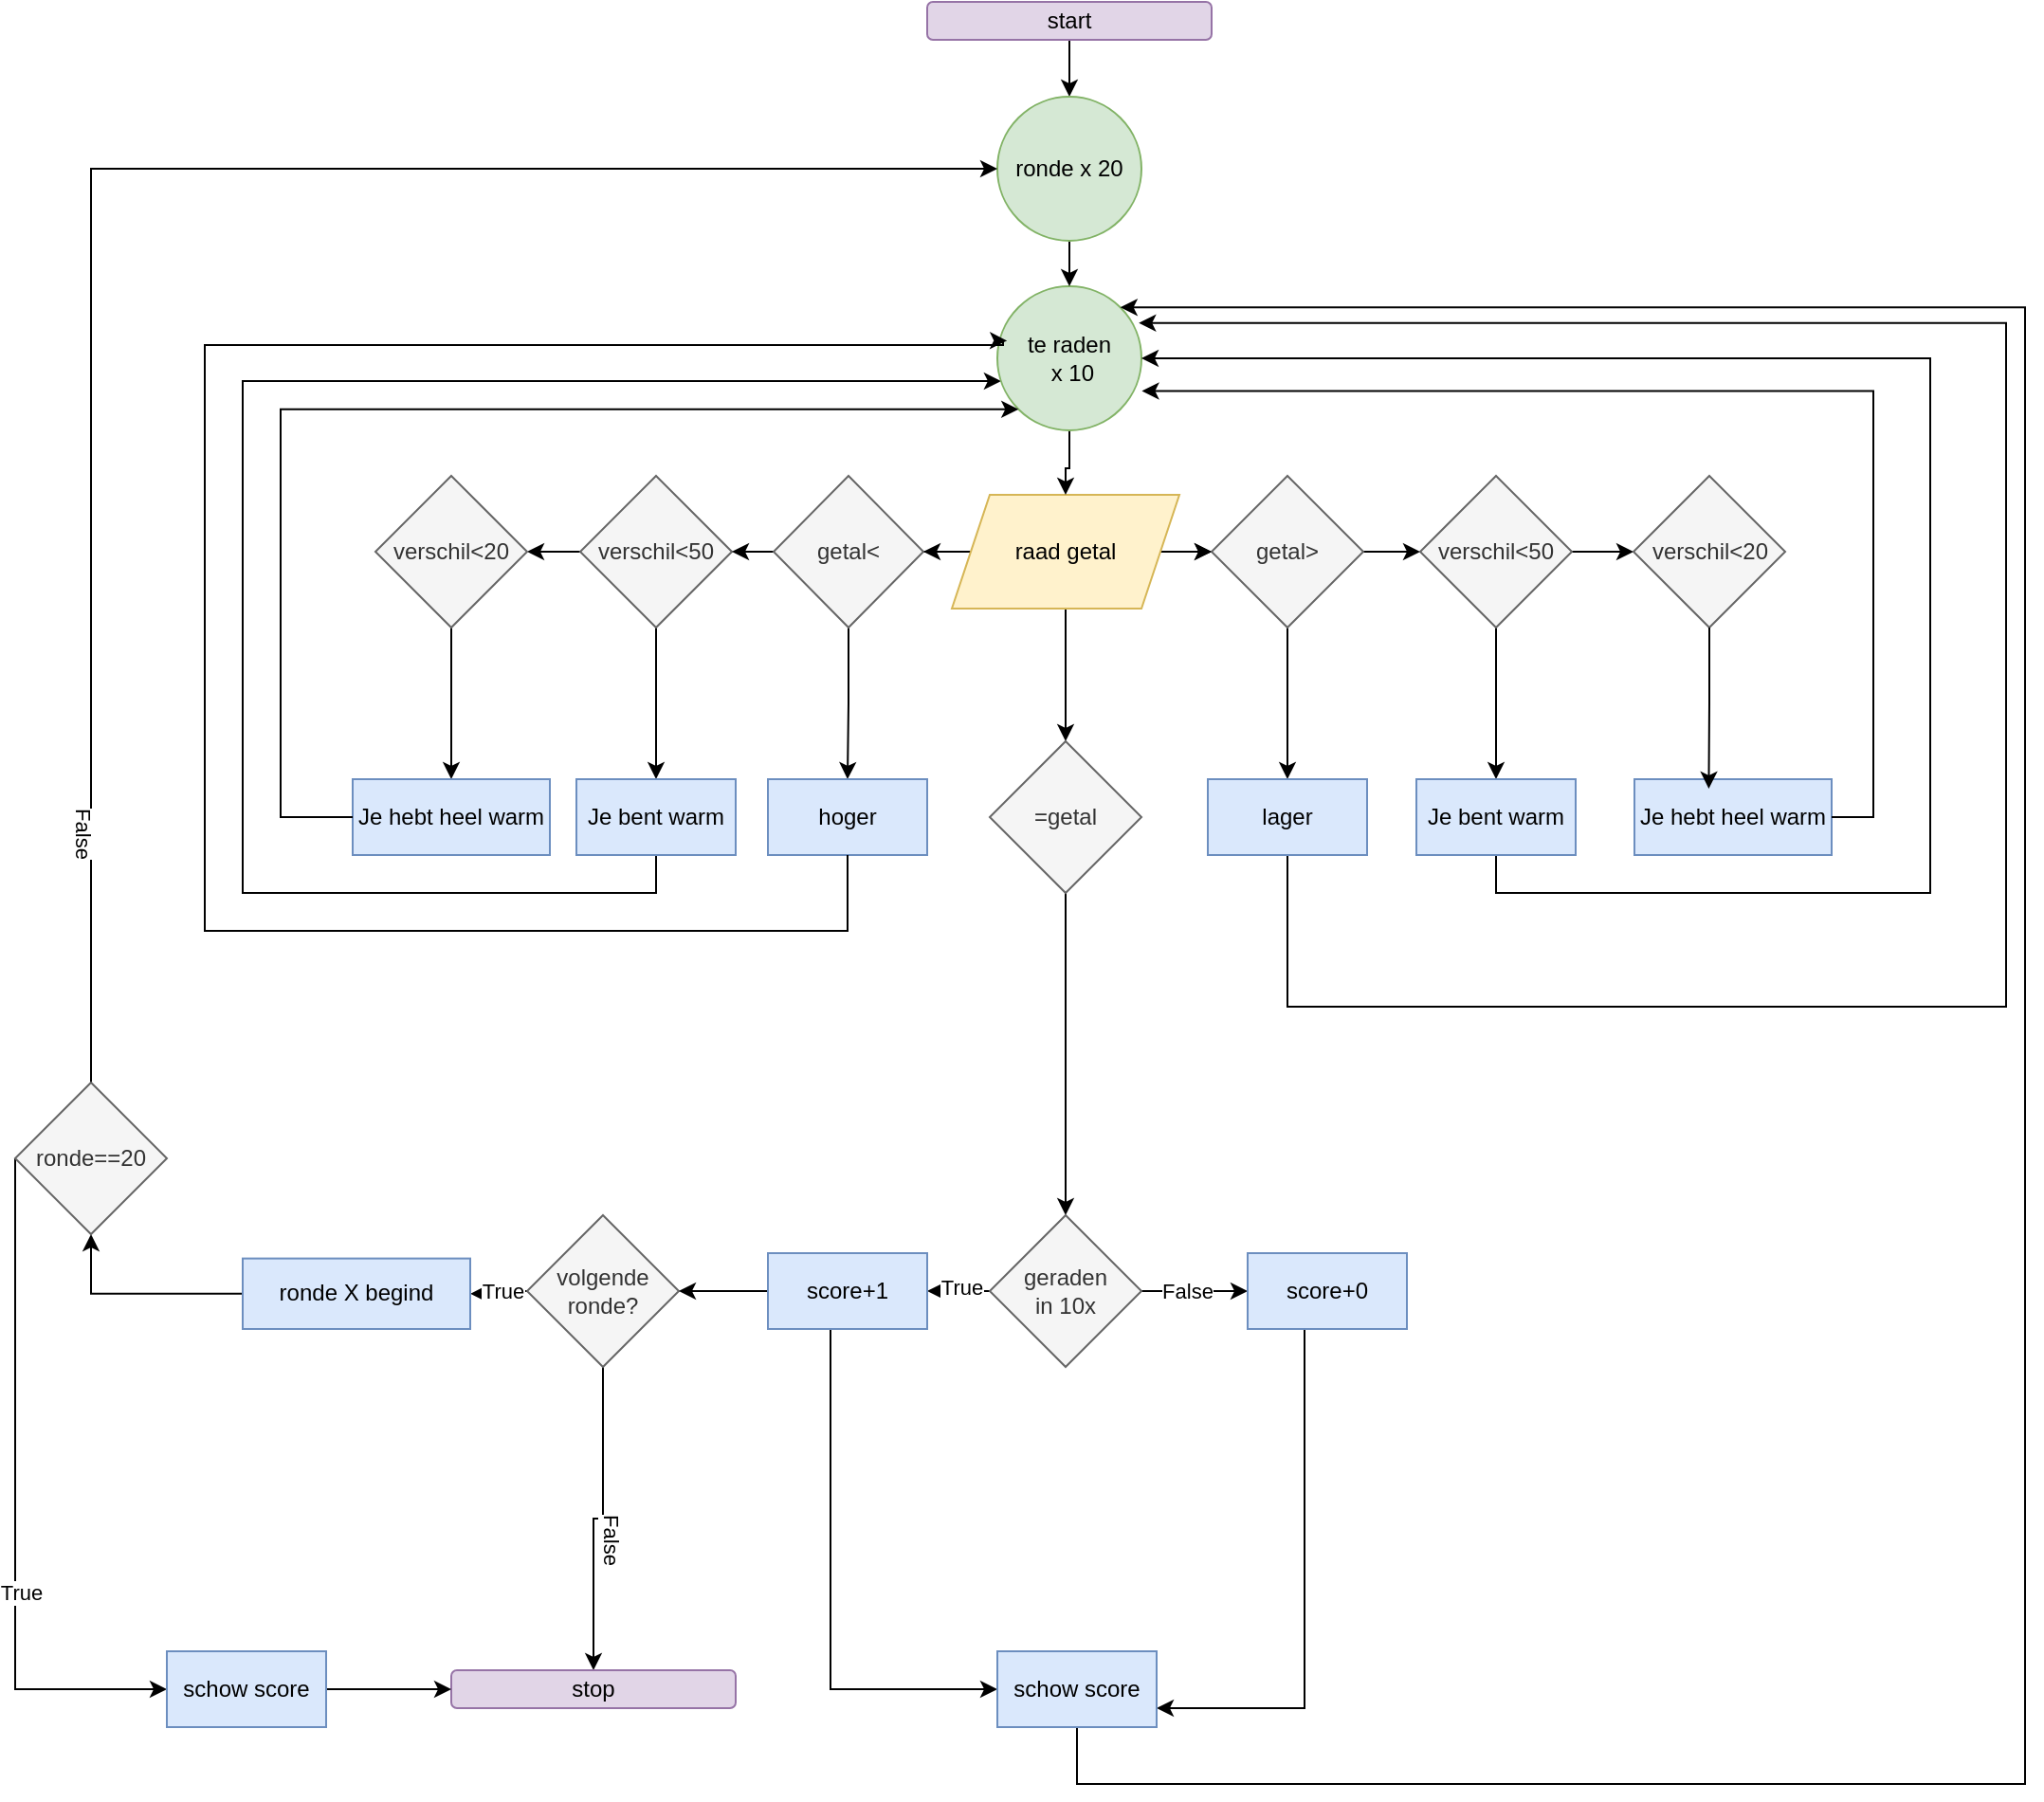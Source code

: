 <mxfile version="25.0.3">
  <diagram id="C5RBs43oDa-KdzZeNtuy" name="Page-1">
    <mxGraphModel dx="2145" dy="1834" grid="1" gridSize="10" guides="1" tooltips="1" connect="1" arrows="1" fold="1" page="1" pageScale="1" pageWidth="827" pageHeight="1169" math="0" shadow="0">
      <root>
        <mxCell id="WIyWlLk6GJQsqaUBKTNV-0" />
        <mxCell id="WIyWlLk6GJQsqaUBKTNV-1" parent="WIyWlLk6GJQsqaUBKTNV-0" />
        <mxCell id="KDLQE4XaWD7OK8qfp_su-111" style="edgeStyle=orthogonalEdgeStyle;rounded=0;orthogonalLoop=1;jettySize=auto;html=1;" parent="WIyWlLk6GJQsqaUBKTNV-1" source="KDLQE4XaWD7OK8qfp_su-1" target="KDLQE4XaWD7OK8qfp_su-89" edge="1">
          <mxGeometry relative="1" as="geometry" />
        </mxCell>
        <mxCell id="KDLQE4XaWD7OK8qfp_su-1" value="start" style="rounded=1;whiteSpace=wrap;html=1;fillColor=#e1d5e7;strokeColor=#9673a6;" parent="WIyWlLk6GJQsqaUBKTNV-1" vertex="1">
          <mxGeometry x="41" y="-120" width="150" height="20" as="geometry" />
        </mxCell>
        <mxCell id="KDLQE4XaWD7OK8qfp_su-8" style="edgeStyle=orthogonalEdgeStyle;rounded=0;orthogonalLoop=1;jettySize=auto;html=1;entryX=0;entryY=0.5;entryDx=0;entryDy=0;" parent="WIyWlLk6GJQsqaUBKTNV-1" source="KDLQE4XaWD7OK8qfp_su-6" target="KDLQE4XaWD7OK8qfp_su-10" edge="1">
          <mxGeometry relative="1" as="geometry">
            <mxPoint x="290" y="170" as="targetPoint" />
          </mxGeometry>
        </mxCell>
        <mxCell id="KDLQE4XaWD7OK8qfp_su-9" style="edgeStyle=orthogonalEdgeStyle;rounded=0;orthogonalLoop=1;jettySize=auto;html=1;" parent="WIyWlLk6GJQsqaUBKTNV-1" source="KDLQE4XaWD7OK8qfp_su-6" target="KDLQE4XaWD7OK8qfp_su-10" edge="1">
          <mxGeometry relative="1" as="geometry">
            <mxPoint x="-50" y="170" as="targetPoint" />
          </mxGeometry>
        </mxCell>
        <mxCell id="KDLQE4XaWD7OK8qfp_su-13" style="edgeStyle=orthogonalEdgeStyle;rounded=0;orthogonalLoop=1;jettySize=auto;html=1;entryX=1;entryY=0.5;entryDx=0;entryDy=0;" parent="WIyWlLk6GJQsqaUBKTNV-1" source="KDLQE4XaWD7OK8qfp_su-6" target="KDLQE4XaWD7OK8qfp_su-34" edge="1">
          <mxGeometry relative="1" as="geometry">
            <mxPoint x="20" y="170" as="targetPoint" />
          </mxGeometry>
        </mxCell>
        <mxCell id="KDLQE4XaWD7OK8qfp_su-15" style="edgeStyle=orthogonalEdgeStyle;rounded=0;orthogonalLoop=1;jettySize=auto;html=1;" parent="WIyWlLk6GJQsqaUBKTNV-1" source="KDLQE4XaWD7OK8qfp_su-6" target="KDLQE4XaWD7OK8qfp_su-18" edge="1">
          <mxGeometry relative="1" as="geometry">
            <mxPoint x="120" y="250" as="targetPoint" />
            <Array as="points">
              <mxPoint x="114" y="290" />
              <mxPoint x="114" y="290" />
            </Array>
          </mxGeometry>
        </mxCell>
        <mxCell id="KDLQE4XaWD7OK8qfp_su-6" value="raad getal" style="shape=parallelogram;perimeter=parallelogramPerimeter;whiteSpace=wrap;html=1;fixedSize=1;fillColor=#fff2cc;strokeColor=#d6b656;" parent="WIyWlLk6GJQsqaUBKTNV-1" vertex="1">
          <mxGeometry x="54" y="140" width="120" height="60" as="geometry" />
        </mxCell>
        <mxCell id="KDLQE4XaWD7OK8qfp_su-24" style="edgeStyle=orthogonalEdgeStyle;rounded=0;orthogonalLoop=1;jettySize=auto;html=1;entryX=0.5;entryY=0;entryDx=0;entryDy=0;" parent="WIyWlLk6GJQsqaUBKTNV-1" source="KDLQE4XaWD7OK8qfp_su-10" target="KDLQE4XaWD7OK8qfp_su-68" edge="1">
          <mxGeometry relative="1" as="geometry">
            <mxPoint x="280" y="270" as="targetPoint" />
          </mxGeometry>
        </mxCell>
        <mxCell id="-vnfHx7Rx2fp_vV4L5cH-29" style="edgeStyle=orthogonalEdgeStyle;rounded=0;orthogonalLoop=1;jettySize=auto;html=1;" edge="1" parent="WIyWlLk6GJQsqaUBKTNV-1" source="KDLQE4XaWD7OK8qfp_su-10" target="-vnfHx7Rx2fp_vV4L5cH-27">
          <mxGeometry relative="1" as="geometry" />
        </mxCell>
        <mxCell id="KDLQE4XaWD7OK8qfp_su-10" value="getal&amp;gt;" style="rhombus;whiteSpace=wrap;html=1;fillColor=#f5f5f5;fontColor=#333333;strokeColor=#666666;" parent="WIyWlLk6GJQsqaUBKTNV-1" vertex="1">
          <mxGeometry x="191" y="130" width="80" height="80" as="geometry" />
        </mxCell>
        <mxCell id="KDLQE4XaWD7OK8qfp_su-28" style="edgeStyle=orthogonalEdgeStyle;rounded=0;orthogonalLoop=1;jettySize=auto;html=1;entryX=0.5;entryY=0;entryDx=0;entryDy=0;" parent="WIyWlLk6GJQsqaUBKTNV-1" source="KDLQE4XaWD7OK8qfp_su-14" target="KDLQE4XaWD7OK8qfp_su-27" edge="1">
          <mxGeometry relative="1" as="geometry" />
        </mxCell>
        <mxCell id="KDLQE4XaWD7OK8qfp_su-31" style="edgeStyle=orthogonalEdgeStyle;rounded=0;orthogonalLoop=1;jettySize=auto;html=1;entryX=1;entryY=0.5;entryDx=0;entryDy=0;" parent="WIyWlLk6GJQsqaUBKTNV-1" source="KDLQE4XaWD7OK8qfp_su-14" target="KDLQE4XaWD7OK8qfp_su-30" edge="1">
          <mxGeometry relative="1" as="geometry" />
        </mxCell>
        <mxCell id="KDLQE4XaWD7OK8qfp_su-14" value="verschil&amp;lt;50" style="rhombus;whiteSpace=wrap;html=1;fillColor=#f5f5f5;fontColor=#333333;strokeColor=#666666;" parent="WIyWlLk6GJQsqaUBKTNV-1" vertex="1">
          <mxGeometry x="-142" y="130" width="80" height="80" as="geometry" />
        </mxCell>
        <mxCell id="KDLQE4XaWD7OK8qfp_su-49" style="edgeStyle=orthogonalEdgeStyle;rounded=0;orthogonalLoop=1;jettySize=auto;html=1;exitX=0;exitY=0.5;exitDx=0;exitDy=0;entryX=1;entryY=0.5;entryDx=0;entryDy=0;" parent="WIyWlLk6GJQsqaUBKTNV-1" source="KDLQE4XaWD7OK8qfp_su-73" target="KDLQE4XaWD7OK8qfp_su-80" edge="1">
          <mxGeometry relative="1" as="geometry">
            <mxPoint x="54.0" y="652.8" as="sourcePoint" />
            <mxPoint x="30" y="653" as="targetPoint" />
          </mxGeometry>
        </mxCell>
        <mxCell id="KDLQE4XaWD7OK8qfp_su-79" value="True" style="edgeLabel;html=1;align=center;verticalAlign=middle;resizable=0;points=[];" parent="KDLQE4XaWD7OK8qfp_su-49" vertex="1" connectable="0">
          <mxGeometry x="-0.094" y="-2" relative="1" as="geometry">
            <mxPoint as="offset" />
          </mxGeometry>
        </mxCell>
        <mxCell id="KDLQE4XaWD7OK8qfp_su-78" style="edgeStyle=orthogonalEdgeStyle;rounded=0;orthogonalLoop=1;jettySize=auto;html=1;entryX=0.5;entryY=0;entryDx=0;entryDy=0;" parent="WIyWlLk6GJQsqaUBKTNV-1" source="KDLQE4XaWD7OK8qfp_su-18" target="KDLQE4XaWD7OK8qfp_su-73" edge="1">
          <mxGeometry relative="1" as="geometry">
            <mxPoint x="114" y="530" as="targetPoint" />
          </mxGeometry>
        </mxCell>
        <mxCell id="KDLQE4XaWD7OK8qfp_su-18" value="=getal" style="rhombus;whiteSpace=wrap;html=1;fillColor=#f5f5f5;fontColor=#333333;strokeColor=#666666;" parent="WIyWlLk6GJQsqaUBKTNV-1" vertex="1">
          <mxGeometry x="74" y="270" width="80" height="80" as="geometry" />
        </mxCell>
        <mxCell id="KDLQE4XaWD7OK8qfp_su-45" style="edgeStyle=orthogonalEdgeStyle;rounded=0;orthogonalLoop=1;jettySize=auto;html=1;" parent="WIyWlLk6GJQsqaUBKTNV-1" source="KDLQE4XaWD7OK8qfp_su-27" target="KDLQE4XaWD7OK8qfp_su-39" edge="1">
          <mxGeometry relative="1" as="geometry">
            <mxPoint x="-350" y="-30" as="targetPoint" />
            <Array as="points">
              <mxPoint x="-102" y="350" />
              <mxPoint x="-320" y="350" />
              <mxPoint x="-320" y="80" />
            </Array>
          </mxGeometry>
        </mxCell>
        <mxCell id="KDLQE4XaWD7OK8qfp_su-27" value="Je bent warm" style="rounded=0;whiteSpace=wrap;html=1;fillColor=#dae8fc;strokeColor=#6c8ebf;" parent="WIyWlLk6GJQsqaUBKTNV-1" vertex="1">
          <mxGeometry x="-144" y="290" width="84" height="40" as="geometry" />
        </mxCell>
        <mxCell id="KDLQE4XaWD7OK8qfp_su-33" style="edgeStyle=orthogonalEdgeStyle;rounded=0;orthogonalLoop=1;jettySize=auto;html=1;" parent="WIyWlLk6GJQsqaUBKTNV-1" source="KDLQE4XaWD7OK8qfp_su-30" target="KDLQE4XaWD7OK8qfp_su-32" edge="1">
          <mxGeometry relative="1" as="geometry" />
        </mxCell>
        <mxCell id="KDLQE4XaWD7OK8qfp_su-30" value="verschil&amp;lt;20" style="rhombus;whiteSpace=wrap;html=1;fillColor=#f5f5f5;fontColor=#333333;strokeColor=#666666;" parent="WIyWlLk6GJQsqaUBKTNV-1" vertex="1">
          <mxGeometry x="-250" y="130" width="80" height="80" as="geometry" />
        </mxCell>
        <mxCell id="KDLQE4XaWD7OK8qfp_su-32" value="Je hebt heel warm" style="rounded=0;whiteSpace=wrap;html=1;fillColor=#dae8fc;strokeColor=#6c8ebf;" parent="WIyWlLk6GJQsqaUBKTNV-1" vertex="1">
          <mxGeometry x="-262" y="290" width="104" height="40" as="geometry" />
        </mxCell>
        <mxCell id="KDLQE4XaWD7OK8qfp_su-36" style="edgeStyle=orthogonalEdgeStyle;rounded=0;orthogonalLoop=1;jettySize=auto;html=1;entryX=0.5;entryY=0;entryDx=0;entryDy=0;" parent="WIyWlLk6GJQsqaUBKTNV-1" source="KDLQE4XaWD7OK8qfp_su-34" target="KDLQE4XaWD7OK8qfp_su-35" edge="1">
          <mxGeometry relative="1" as="geometry" />
        </mxCell>
        <mxCell id="KDLQE4XaWD7OK8qfp_su-38" style="edgeStyle=orthogonalEdgeStyle;rounded=0;orthogonalLoop=1;jettySize=auto;html=1;entryX=1;entryY=0.5;entryDx=0;entryDy=0;" parent="WIyWlLk6GJQsqaUBKTNV-1" source="KDLQE4XaWD7OK8qfp_su-34" target="KDLQE4XaWD7OK8qfp_su-14" edge="1">
          <mxGeometry relative="1" as="geometry">
            <mxPoint x="-80" y="170" as="targetPoint" />
          </mxGeometry>
        </mxCell>
        <mxCell id="KDLQE4XaWD7OK8qfp_su-34" value="getal&amp;lt;" style="rhombus;whiteSpace=wrap;html=1;fillColor=#f5f5f5;fontColor=#333333;strokeColor=#666666;" parent="WIyWlLk6GJQsqaUBKTNV-1" vertex="1">
          <mxGeometry x="-40" y="130" width="79" height="80" as="geometry" />
        </mxCell>
        <mxCell id="KDLQE4XaWD7OK8qfp_su-35" value="hoger" style="rounded=0;whiteSpace=wrap;html=1;fillColor=#dae8fc;strokeColor=#6c8ebf;" parent="WIyWlLk6GJQsqaUBKTNV-1" vertex="1">
          <mxGeometry x="-43" y="290" width="84" height="40" as="geometry" />
        </mxCell>
        <mxCell id="KDLQE4XaWD7OK8qfp_su-40" style="edgeStyle=orthogonalEdgeStyle;rounded=0;orthogonalLoop=1;jettySize=auto;html=1;entryX=0.5;entryY=0;entryDx=0;entryDy=0;" parent="WIyWlLk6GJQsqaUBKTNV-1" source="KDLQE4XaWD7OK8qfp_su-39" target="KDLQE4XaWD7OK8qfp_su-6" edge="1">
          <mxGeometry relative="1" as="geometry" />
        </mxCell>
        <mxCell id="KDLQE4XaWD7OK8qfp_su-39" value="&lt;div&gt;te raden&lt;/div&gt;&lt;div&gt;&amp;nbsp;x 10&lt;/div&gt;" style="ellipse;whiteSpace=wrap;html=1;aspect=fixed;fillColor=#d5e8d4;strokeColor=#82b366;" parent="WIyWlLk6GJQsqaUBKTNV-1" vertex="1">
          <mxGeometry x="78" y="30" width="76" height="76" as="geometry" />
        </mxCell>
        <mxCell id="KDLQE4XaWD7OK8qfp_su-41" style="edgeStyle=orthogonalEdgeStyle;rounded=0;orthogonalLoop=1;jettySize=auto;html=1;entryX=0;entryY=1;entryDx=0;entryDy=0;" parent="WIyWlLk6GJQsqaUBKTNV-1" source="KDLQE4XaWD7OK8qfp_su-32" target="KDLQE4XaWD7OK8qfp_su-39" edge="1">
          <mxGeometry relative="1" as="geometry">
            <mxPoint x="-20" y="80" as="targetPoint" />
            <Array as="points">
              <mxPoint x="-300" y="310" />
              <mxPoint x="-300" y="95" />
            </Array>
          </mxGeometry>
        </mxCell>
        <mxCell id="KDLQE4XaWD7OK8qfp_su-51" style="edgeStyle=orthogonalEdgeStyle;rounded=0;orthogonalLoop=1;jettySize=auto;html=1;entryX=0.5;entryY=0;entryDx=0;entryDy=0;" parent="WIyWlLk6GJQsqaUBKTNV-1" source="KDLQE4XaWD7OK8qfp_su-46" target="KDLQE4XaWD7OK8qfp_su-53" edge="1">
          <mxGeometry relative="1" as="geometry">
            <mxPoint x="-40" y="790" as="targetPoint" />
          </mxGeometry>
        </mxCell>
        <mxCell id="KDLQE4XaWD7OK8qfp_su-52" value="False" style="edgeLabel;html=1;align=center;verticalAlign=middle;resizable=0;points=[];rotation=90;" parent="KDLQE4XaWD7OK8qfp_su-51" vertex="1" connectable="0">
          <mxGeometry x="0.107" y="2" relative="1" as="geometry">
            <mxPoint x="8" y="4" as="offset" />
          </mxGeometry>
        </mxCell>
        <mxCell id="KDLQE4XaWD7OK8qfp_su-55" style="edgeStyle=orthogonalEdgeStyle;rounded=0;orthogonalLoop=1;jettySize=auto;html=1;entryX=1;entryY=0.5;entryDx=0;entryDy=0;" parent="WIyWlLk6GJQsqaUBKTNV-1" source="KDLQE4XaWD7OK8qfp_su-46" target="KDLQE4XaWD7OK8qfp_su-57" edge="1">
          <mxGeometry relative="1" as="geometry">
            <mxPoint x="-130" y="652.81" as="targetPoint" />
          </mxGeometry>
        </mxCell>
        <mxCell id="KDLQE4XaWD7OK8qfp_su-56" value="True" style="edgeLabel;html=1;align=center;verticalAlign=middle;resizable=0;points=[];" parent="KDLQE4XaWD7OK8qfp_su-55" vertex="1" connectable="0">
          <mxGeometry x="-0.064" y="1" relative="1" as="geometry">
            <mxPoint x="1" y="-1" as="offset" />
          </mxGeometry>
        </mxCell>
        <mxCell id="KDLQE4XaWD7OK8qfp_su-46" value="volgende ronde?" style="rhombus;whiteSpace=wrap;html=1;fillColor=#f5f5f5;fontColor=#333333;strokeColor=#666666;" parent="WIyWlLk6GJQsqaUBKTNV-1" vertex="1">
          <mxGeometry x="-170" y="520" width="80" height="80" as="geometry" />
        </mxCell>
        <mxCell id="KDLQE4XaWD7OK8qfp_su-53" value="stop" style="rounded=1;whiteSpace=wrap;html=1;fillColor=#e1d5e7;strokeColor=#9673a6;" parent="WIyWlLk6GJQsqaUBKTNV-1" vertex="1">
          <mxGeometry x="-210" y="760" width="150" height="20" as="geometry" />
        </mxCell>
        <mxCell id="KDLQE4XaWD7OK8qfp_su-114" style="edgeStyle=orthogonalEdgeStyle;rounded=0;orthogonalLoop=1;jettySize=auto;html=1;entryX=0.5;entryY=1;entryDx=0;entryDy=0;" parent="WIyWlLk6GJQsqaUBKTNV-1" source="KDLQE4XaWD7OK8qfp_su-57" target="KDLQE4XaWD7OK8qfp_su-113" edge="1">
          <mxGeometry relative="1" as="geometry" />
        </mxCell>
        <mxCell id="KDLQE4XaWD7OK8qfp_su-57" value="ronde X begind" style="rounded=0;whiteSpace=wrap;html=1;fillColor=#dae8fc;strokeColor=#6c8ebf;" parent="WIyWlLk6GJQsqaUBKTNV-1" vertex="1">
          <mxGeometry x="-320" y="542.81" width="120" height="37.19" as="geometry" />
        </mxCell>
        <mxCell id="KDLQE4XaWD7OK8qfp_su-59" style="edgeStyle=orthogonalEdgeStyle;rounded=0;orthogonalLoop=1;jettySize=auto;html=1;entryX=0.067;entryY=0.378;entryDx=0;entryDy=0;entryPerimeter=0;" parent="WIyWlLk6GJQsqaUBKTNV-1" source="KDLQE4XaWD7OK8qfp_su-35" target="KDLQE4XaWD7OK8qfp_su-39" edge="1">
          <mxGeometry relative="1" as="geometry">
            <mxPoint x="30" y="60" as="targetPoint" />
            <Array as="points">
              <mxPoint x="-1" y="370" />
              <mxPoint x="-340" y="370" />
              <mxPoint x="-340" y="61" />
              <mxPoint x="81" y="61" />
            </Array>
          </mxGeometry>
        </mxCell>
        <mxCell id="KDLQE4XaWD7OK8qfp_su-69" style="edgeStyle=orthogonalEdgeStyle;rounded=0;orthogonalLoop=1;jettySize=auto;html=1;entryX=0.982;entryY=0.255;entryDx=0;entryDy=0;entryPerimeter=0;" parent="WIyWlLk6GJQsqaUBKTNV-1" source="KDLQE4XaWD7OK8qfp_su-68" target="KDLQE4XaWD7OK8qfp_su-39" edge="1">
          <mxGeometry relative="1" as="geometry">
            <Array as="points">
              <mxPoint x="231" y="410" />
              <mxPoint x="610" y="410" />
              <mxPoint x="610" y="50" />
            </Array>
          </mxGeometry>
        </mxCell>
        <mxCell id="KDLQE4XaWD7OK8qfp_su-68" value="lager" style="rounded=0;whiteSpace=wrap;html=1;fillColor=#dae8fc;strokeColor=#6c8ebf;" parent="WIyWlLk6GJQsqaUBKTNV-1" vertex="1">
          <mxGeometry x="189" y="290" width="84" height="40" as="geometry" />
        </mxCell>
        <mxCell id="KDLQE4XaWD7OK8qfp_su-82" style="edgeStyle=orthogonalEdgeStyle;rounded=0;orthogonalLoop=1;jettySize=auto;html=1;entryX=0;entryY=0.5;entryDx=0;entryDy=0;" parent="WIyWlLk6GJQsqaUBKTNV-1" source="KDLQE4XaWD7OK8qfp_su-73" target="KDLQE4XaWD7OK8qfp_su-84" edge="1">
          <mxGeometry relative="1" as="geometry">
            <mxPoint x="190" y="652.8" as="targetPoint" />
          </mxGeometry>
        </mxCell>
        <mxCell id="KDLQE4XaWD7OK8qfp_su-85" value="False" style="edgeLabel;html=1;align=center;verticalAlign=middle;resizable=0;points=[];" parent="KDLQE4XaWD7OK8qfp_su-82" vertex="1" connectable="0">
          <mxGeometry x="-0.454" relative="1" as="geometry">
            <mxPoint x="8" as="offset" />
          </mxGeometry>
        </mxCell>
        <mxCell id="KDLQE4XaWD7OK8qfp_su-73" value="geraden&lt;div&gt;in 10x&lt;/div&gt;" style="rhombus;whiteSpace=wrap;html=1;fillColor=#f5f5f5;fontColor=#333333;strokeColor=#666666;" parent="WIyWlLk6GJQsqaUBKTNV-1" vertex="1">
          <mxGeometry x="74" y="520" width="80" height="80" as="geometry" />
        </mxCell>
        <mxCell id="KDLQE4XaWD7OK8qfp_su-81" style="edgeStyle=orthogonalEdgeStyle;rounded=0;orthogonalLoop=1;jettySize=auto;html=1;entryX=1;entryY=0.5;entryDx=0;entryDy=0;" parent="WIyWlLk6GJQsqaUBKTNV-1" source="KDLQE4XaWD7OK8qfp_su-80" target="KDLQE4XaWD7OK8qfp_su-46" edge="1">
          <mxGeometry relative="1" as="geometry" />
        </mxCell>
        <mxCell id="KDLQE4XaWD7OK8qfp_su-128" style="edgeStyle=orthogonalEdgeStyle;rounded=0;orthogonalLoop=1;jettySize=auto;html=1;entryX=0;entryY=0.5;entryDx=0;entryDy=0;" parent="WIyWlLk6GJQsqaUBKTNV-1" source="KDLQE4XaWD7OK8qfp_su-80" target="KDLQE4XaWD7OK8qfp_su-122" edge="1">
          <mxGeometry relative="1" as="geometry">
            <Array as="points">
              <mxPoint x="-10" y="770" />
            </Array>
          </mxGeometry>
        </mxCell>
        <mxCell id="KDLQE4XaWD7OK8qfp_su-80" value="score+1" style="rounded=0;whiteSpace=wrap;html=1;fillColor=#dae8fc;strokeColor=#6c8ebf;" parent="WIyWlLk6GJQsqaUBKTNV-1" vertex="1">
          <mxGeometry x="-43" y="540.0" width="84" height="40" as="geometry" />
        </mxCell>
        <mxCell id="KDLQE4XaWD7OK8qfp_su-127" style="edgeStyle=orthogonalEdgeStyle;rounded=0;orthogonalLoop=1;jettySize=auto;html=1;entryX=1;entryY=0.75;entryDx=0;entryDy=0;" parent="WIyWlLk6GJQsqaUBKTNV-1" source="KDLQE4XaWD7OK8qfp_su-84" target="KDLQE4XaWD7OK8qfp_su-122" edge="1">
          <mxGeometry relative="1" as="geometry">
            <Array as="points">
              <mxPoint x="240" y="780" />
            </Array>
          </mxGeometry>
        </mxCell>
        <mxCell id="KDLQE4XaWD7OK8qfp_su-84" value="score+0" style="rounded=0;whiteSpace=wrap;html=1;fillColor=#dae8fc;strokeColor=#6c8ebf;" parent="WIyWlLk6GJQsqaUBKTNV-1" vertex="1">
          <mxGeometry x="210" y="540.0" width="84" height="40" as="geometry" />
        </mxCell>
        <mxCell id="KDLQE4XaWD7OK8qfp_su-90" style="edgeStyle=orthogonalEdgeStyle;rounded=0;orthogonalLoop=1;jettySize=auto;html=1;entryX=0.5;entryY=0;entryDx=0;entryDy=0;" parent="WIyWlLk6GJQsqaUBKTNV-1" source="KDLQE4XaWD7OK8qfp_su-89" target="KDLQE4XaWD7OK8qfp_su-39" edge="1">
          <mxGeometry relative="1" as="geometry" />
        </mxCell>
        <mxCell id="KDLQE4XaWD7OK8qfp_su-89" value="ronde x 20" style="ellipse;whiteSpace=wrap;html=1;aspect=fixed;fillColor=#d5e8d4;strokeColor=#82b366;" parent="WIyWlLk6GJQsqaUBKTNV-1" vertex="1">
          <mxGeometry x="78" y="-70" width="76" height="76" as="geometry" />
        </mxCell>
        <mxCell id="KDLQE4XaWD7OK8qfp_su-115" style="edgeStyle=orthogonalEdgeStyle;rounded=0;orthogonalLoop=1;jettySize=auto;html=1;entryX=0;entryY=0.5;entryDx=0;entryDy=0;exitX=0;exitY=0.5;exitDx=0;exitDy=0;" parent="WIyWlLk6GJQsqaUBKTNV-1" source="KDLQE4XaWD7OK8qfp_su-113" target="KDLQE4XaWD7OK8qfp_su-130" edge="1">
          <mxGeometry relative="1" as="geometry">
            <mxPoint x="-270" y="835" as="targetPoint" />
            <Array as="points">
              <mxPoint x="-440" y="770" />
            </Array>
          </mxGeometry>
        </mxCell>
        <mxCell id="KDLQE4XaWD7OK8qfp_su-117" value="True" style="edgeLabel;html=1;align=center;verticalAlign=middle;resizable=0;points=[];" parent="KDLQE4XaWD7OK8qfp_su-115" vertex="1" connectable="0">
          <mxGeometry x="0.277" y="4" relative="1" as="geometry">
            <mxPoint x="-1" y="-1" as="offset" />
          </mxGeometry>
        </mxCell>
        <mxCell id="KDLQE4XaWD7OK8qfp_su-118" style="edgeStyle=orthogonalEdgeStyle;rounded=0;orthogonalLoop=1;jettySize=auto;html=1;entryX=0;entryY=0.5;entryDx=0;entryDy=0;" parent="WIyWlLk6GJQsqaUBKTNV-1" source="KDLQE4XaWD7OK8qfp_su-113" target="KDLQE4XaWD7OK8qfp_su-89" edge="1">
          <mxGeometry relative="1" as="geometry">
            <Array as="points">
              <mxPoint x="-400" y="-32" />
            </Array>
          </mxGeometry>
        </mxCell>
        <mxCell id="KDLQE4XaWD7OK8qfp_su-119" value="False" style="edgeLabel;html=1;align=center;verticalAlign=middle;resizable=0;points=[];rotation=90;" parent="KDLQE4XaWD7OK8qfp_su-118" vertex="1" connectable="0">
          <mxGeometry x="-0.725" y="4" relative="1" as="geometry">
            <mxPoint as="offset" />
          </mxGeometry>
        </mxCell>
        <mxCell id="KDLQE4XaWD7OK8qfp_su-113" value="ronde==20" style="rhombus;whiteSpace=wrap;html=1;fillColor=#f5f5f5;fontColor=#333333;strokeColor=#666666;" parent="WIyWlLk6GJQsqaUBKTNV-1" vertex="1">
          <mxGeometry x="-440" y="450" width="80" height="80" as="geometry" />
        </mxCell>
        <mxCell id="KDLQE4XaWD7OK8qfp_su-129" style="edgeStyle=orthogonalEdgeStyle;rounded=0;orthogonalLoop=1;jettySize=auto;html=1;entryX=1;entryY=0;entryDx=0;entryDy=0;" parent="WIyWlLk6GJQsqaUBKTNV-1" source="KDLQE4XaWD7OK8qfp_su-122" target="KDLQE4XaWD7OK8qfp_su-39" edge="1">
          <mxGeometry relative="1" as="geometry">
            <mxPoint x="150" y="41" as="targetPoint" />
            <Array as="points">
              <mxPoint x="120" y="820" />
              <mxPoint x="620" y="820" />
              <mxPoint x="620" y="41" />
            </Array>
          </mxGeometry>
        </mxCell>
        <mxCell id="KDLQE4XaWD7OK8qfp_su-122" value="schow score" style="rounded=0;whiteSpace=wrap;html=1;fillColor=#dae8fc;strokeColor=#6c8ebf;" parent="WIyWlLk6GJQsqaUBKTNV-1" vertex="1">
          <mxGeometry x="78" y="750.0" width="84" height="40" as="geometry" />
        </mxCell>
        <mxCell id="KDLQE4XaWD7OK8qfp_su-132" style="edgeStyle=orthogonalEdgeStyle;rounded=0;orthogonalLoop=1;jettySize=auto;html=1;entryX=0;entryY=0.5;entryDx=0;entryDy=0;" parent="WIyWlLk6GJQsqaUBKTNV-1" source="KDLQE4XaWD7OK8qfp_su-130" target="KDLQE4XaWD7OK8qfp_su-53" edge="1">
          <mxGeometry relative="1" as="geometry" />
        </mxCell>
        <mxCell id="KDLQE4XaWD7OK8qfp_su-130" value="schow score" style="rounded=0;whiteSpace=wrap;html=1;fillColor=#dae8fc;strokeColor=#6c8ebf;" parent="WIyWlLk6GJQsqaUBKTNV-1" vertex="1">
          <mxGeometry x="-360" y="750.0" width="84" height="40" as="geometry" />
        </mxCell>
        <mxCell id="-vnfHx7Rx2fp_vV4L5cH-25" style="edgeStyle=orthogonalEdgeStyle;rounded=0;orthogonalLoop=1;jettySize=auto;html=1;entryX=0.5;entryY=0;entryDx=0;entryDy=0;" edge="1" parent="WIyWlLk6GJQsqaUBKTNV-1" source="-vnfHx7Rx2fp_vV4L5cH-27" target="-vnfHx7Rx2fp_vV4L5cH-30">
          <mxGeometry relative="1" as="geometry">
            <mxPoint x="341" y="290" as="targetPoint" />
          </mxGeometry>
        </mxCell>
        <mxCell id="-vnfHx7Rx2fp_vV4L5cH-36" style="edgeStyle=orthogonalEdgeStyle;rounded=0;orthogonalLoop=1;jettySize=auto;html=1;" edge="1" parent="WIyWlLk6GJQsqaUBKTNV-1" source="-vnfHx7Rx2fp_vV4L5cH-27" target="-vnfHx7Rx2fp_vV4L5cH-33">
          <mxGeometry relative="1" as="geometry" />
        </mxCell>
        <mxCell id="-vnfHx7Rx2fp_vV4L5cH-27" value="verschil&amp;lt;50" style="rhombus;whiteSpace=wrap;html=1;fillColor=#f5f5f5;fontColor=#333333;strokeColor=#666666;" vertex="1" parent="WIyWlLk6GJQsqaUBKTNV-1">
          <mxGeometry x="301" y="130" width="80" height="80" as="geometry" />
        </mxCell>
        <mxCell id="-vnfHx7Rx2fp_vV4L5cH-32" style="edgeStyle=orthogonalEdgeStyle;rounded=0;orthogonalLoop=1;jettySize=auto;html=1;entryX=1;entryY=0.5;entryDx=0;entryDy=0;exitX=0.5;exitY=1;exitDx=0;exitDy=0;" edge="1" parent="WIyWlLk6GJQsqaUBKTNV-1" source="-vnfHx7Rx2fp_vV4L5cH-30" target="KDLQE4XaWD7OK8qfp_su-39">
          <mxGeometry relative="1" as="geometry">
            <mxPoint x="190.0" y="120" as="targetPoint" />
            <Array as="points">
              <mxPoint x="341" y="350" />
              <mxPoint x="570" y="350" />
              <mxPoint x="570" y="68" />
            </Array>
          </mxGeometry>
        </mxCell>
        <mxCell id="-vnfHx7Rx2fp_vV4L5cH-30" value="Je bent warm" style="rounded=0;whiteSpace=wrap;html=1;fillColor=#dae8fc;strokeColor=#6c8ebf;" vertex="1" parent="WIyWlLk6GJQsqaUBKTNV-1">
          <mxGeometry x="299" y="290" width="84" height="40" as="geometry" />
        </mxCell>
        <mxCell id="-vnfHx7Rx2fp_vV4L5cH-33" value="verschil&amp;lt;20" style="rhombus;whiteSpace=wrap;html=1;fillColor=#f5f5f5;fontColor=#333333;strokeColor=#666666;" vertex="1" parent="WIyWlLk6GJQsqaUBKTNV-1">
          <mxGeometry x="413.5" y="130" width="80" height="80" as="geometry" />
        </mxCell>
        <mxCell id="-vnfHx7Rx2fp_vV4L5cH-37" value="Je hebt heel warm" style="rounded=0;whiteSpace=wrap;html=1;fillColor=#dae8fc;strokeColor=#6c8ebf;" vertex="1" parent="WIyWlLk6GJQsqaUBKTNV-1">
          <mxGeometry x="414" y="290" width="104" height="40" as="geometry" />
        </mxCell>
        <mxCell id="-vnfHx7Rx2fp_vV4L5cH-38" style="edgeStyle=orthogonalEdgeStyle;rounded=0;orthogonalLoop=1;jettySize=auto;html=1;entryX=0.377;entryY=0.125;entryDx=0;entryDy=0;entryPerimeter=0;" edge="1" parent="WIyWlLk6GJQsqaUBKTNV-1" source="-vnfHx7Rx2fp_vV4L5cH-33" target="-vnfHx7Rx2fp_vV4L5cH-37">
          <mxGeometry relative="1" as="geometry" />
        </mxCell>
        <mxCell id="-vnfHx7Rx2fp_vV4L5cH-39" style="edgeStyle=orthogonalEdgeStyle;rounded=0;orthogonalLoop=1;jettySize=auto;html=1;entryX=1.003;entryY=0.727;entryDx=0;entryDy=0;entryPerimeter=0;" edge="1" parent="WIyWlLk6GJQsqaUBKTNV-1" source="-vnfHx7Rx2fp_vV4L5cH-37" target="KDLQE4XaWD7OK8qfp_su-39">
          <mxGeometry relative="1" as="geometry">
            <Array as="points">
              <mxPoint x="540" y="310" />
              <mxPoint x="540" y="85" />
            </Array>
          </mxGeometry>
        </mxCell>
      </root>
    </mxGraphModel>
  </diagram>
</mxfile>
